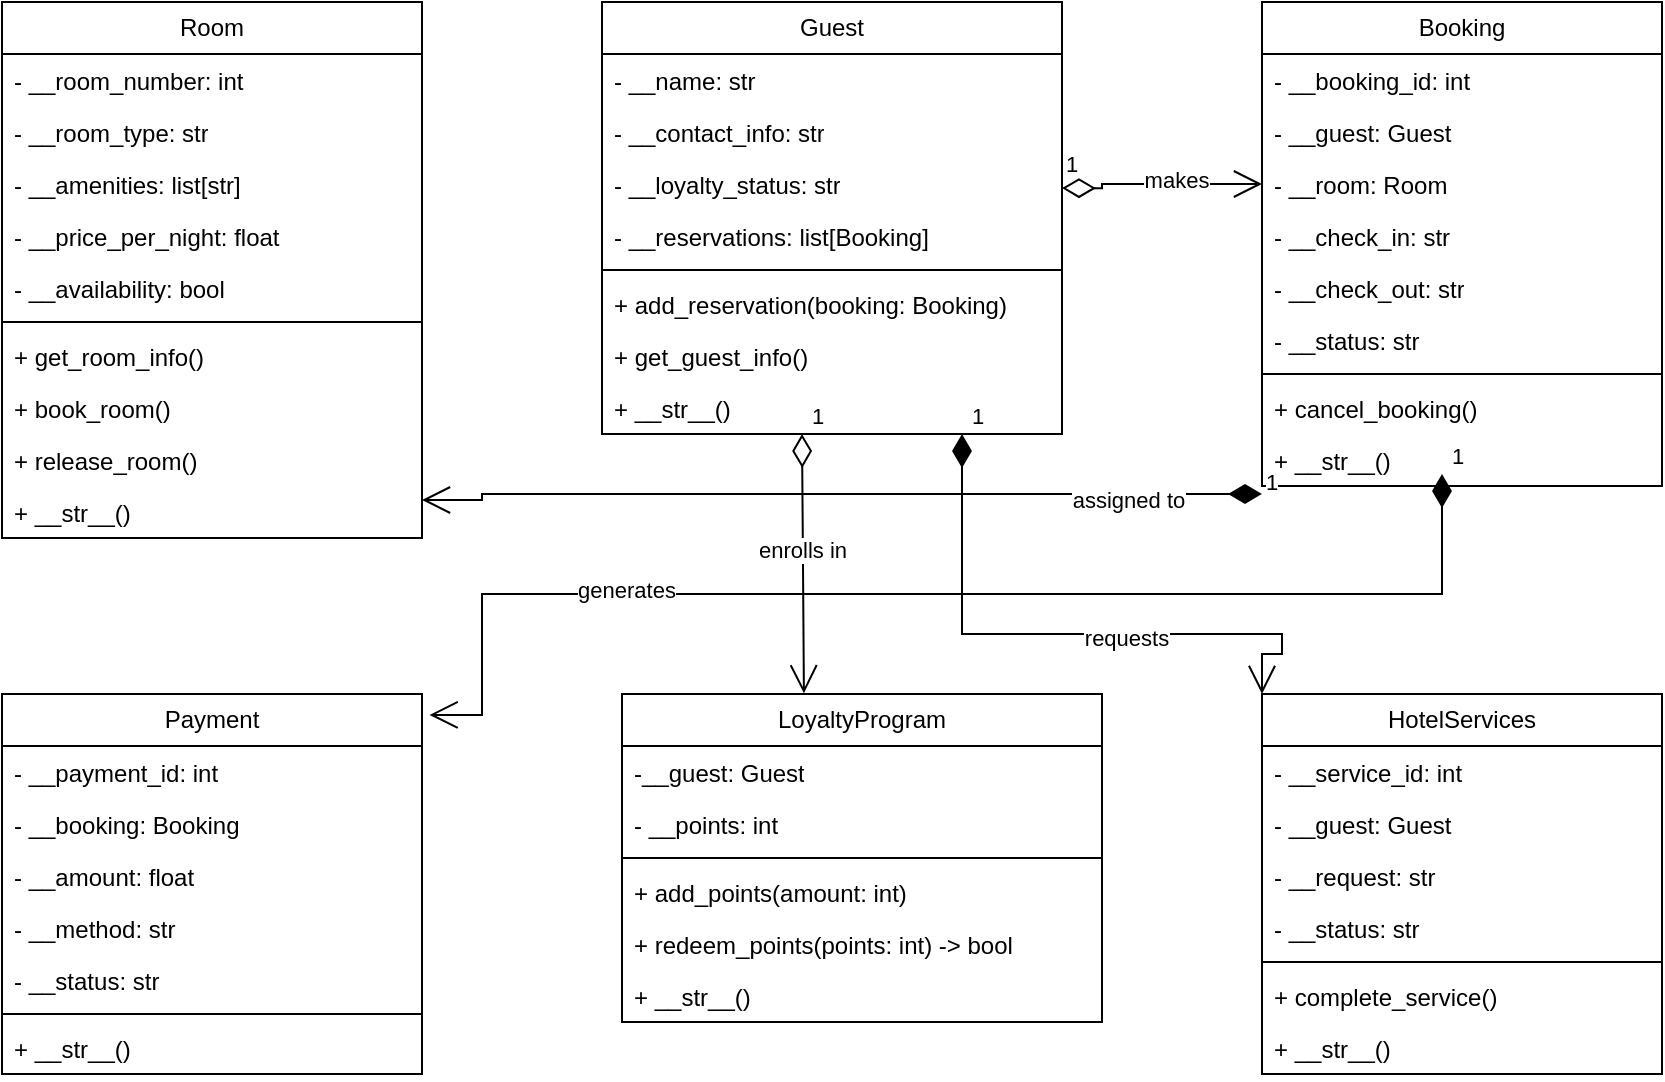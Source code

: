 <mxfile version="26.1.1">
  <diagram name="Page-1" id="Qk-E36Wh3I97Wk1eAL2I">
    <mxGraphModel grid="1" page="1" gridSize="10" guides="1" tooltips="1" connect="1" arrows="1" fold="1" pageScale="1" pageWidth="850" pageHeight="1100" math="0" shadow="0">
      <root>
        <mxCell id="0" />
        <mxCell id="1" parent="0" />
        <mxCell id="xBOw7SuZohSUBcHfsB74-1" value="Room" style="swimlane;fontStyle=0;childLayout=stackLayout;horizontal=1;startSize=26;fillColor=none;horizontalStack=0;resizeParent=1;resizeParentMax=0;resizeLast=0;collapsible=1;marginBottom=0;whiteSpace=wrap;html=1;" vertex="1" parent="1">
          <mxGeometry x="10" y="-226" width="210" height="268" as="geometry" />
        </mxCell>
        <mxCell id="xBOw7SuZohSUBcHfsB74-2" value="- __room_number: int" style="text;strokeColor=none;fillColor=none;align=left;verticalAlign=top;spacingLeft=4;spacingRight=4;overflow=hidden;rotatable=0;points=[[0,0.5],[1,0.5]];portConstraint=eastwest;whiteSpace=wrap;html=1;" vertex="1" parent="xBOw7SuZohSUBcHfsB74-1">
          <mxGeometry y="26" width="210" height="26" as="geometry" />
        </mxCell>
        <mxCell id="xBOw7SuZohSUBcHfsB74-3" value="- __room_type: str" style="text;strokeColor=none;fillColor=none;align=left;verticalAlign=top;spacingLeft=4;spacingRight=4;overflow=hidden;rotatable=0;points=[[0,0.5],[1,0.5]];portConstraint=eastwest;whiteSpace=wrap;html=1;" vertex="1" parent="xBOw7SuZohSUBcHfsB74-1">
          <mxGeometry y="52" width="210" height="26" as="geometry" />
        </mxCell>
        <mxCell id="xBOw7SuZohSUBcHfsB74-4" value="- __amenities: list[str]" style="text;strokeColor=none;fillColor=none;align=left;verticalAlign=top;spacingLeft=4;spacingRight=4;overflow=hidden;rotatable=0;points=[[0,0.5],[1,0.5]];portConstraint=eastwest;whiteSpace=wrap;html=1;" vertex="1" parent="xBOw7SuZohSUBcHfsB74-1">
          <mxGeometry y="78" width="210" height="26" as="geometry" />
        </mxCell>
        <mxCell id="xBOw7SuZohSUBcHfsB74-25" value="- __price_per_night: float" style="text;strokeColor=none;fillColor=none;align=left;verticalAlign=top;spacingLeft=4;spacingRight=4;overflow=hidden;rotatable=0;points=[[0,0.5],[1,0.5]];portConstraint=eastwest;whiteSpace=wrap;html=1;" vertex="1" parent="xBOw7SuZohSUBcHfsB74-1">
          <mxGeometry y="104" width="210" height="26" as="geometry" />
        </mxCell>
        <mxCell id="xBOw7SuZohSUBcHfsB74-26" value="- __availability: bool" style="text;strokeColor=none;fillColor=none;align=left;verticalAlign=top;spacingLeft=4;spacingRight=4;overflow=hidden;rotatable=0;points=[[0,0.5],[1,0.5]];portConstraint=eastwest;whiteSpace=wrap;html=1;" vertex="1" parent="xBOw7SuZohSUBcHfsB74-1">
          <mxGeometry y="130" width="210" height="26" as="geometry" />
        </mxCell>
        <mxCell id="xBOw7SuZohSUBcHfsB74-27" value="" style="line;strokeWidth=1;fillColor=none;align=left;verticalAlign=middle;spacingTop=-1;spacingLeft=3;spacingRight=3;rotatable=0;labelPosition=right;points=[];portConstraint=eastwest;strokeColor=inherit;" vertex="1" parent="xBOw7SuZohSUBcHfsB74-1">
          <mxGeometry y="156" width="210" height="8" as="geometry" />
        </mxCell>
        <mxCell id="xBOw7SuZohSUBcHfsB74-28" value="+ get_room_info()" style="text;strokeColor=none;fillColor=none;align=left;verticalAlign=top;spacingLeft=4;spacingRight=4;overflow=hidden;rotatable=0;points=[[0,0.5],[1,0.5]];portConstraint=eastwest;whiteSpace=wrap;html=1;" vertex="1" parent="xBOw7SuZohSUBcHfsB74-1">
          <mxGeometry y="164" width="210" height="26" as="geometry" />
        </mxCell>
        <mxCell id="xBOw7SuZohSUBcHfsB74-29" value="+ book_room()" style="text;strokeColor=none;fillColor=none;align=left;verticalAlign=top;spacingLeft=4;spacingRight=4;overflow=hidden;rotatable=0;points=[[0,0.5],[1,0.5]];portConstraint=eastwest;whiteSpace=wrap;html=1;" vertex="1" parent="xBOw7SuZohSUBcHfsB74-1">
          <mxGeometry y="190" width="210" height="26" as="geometry" />
        </mxCell>
        <mxCell id="xBOw7SuZohSUBcHfsB74-30" value="+ release_room()" style="text;strokeColor=none;fillColor=none;align=left;verticalAlign=top;spacingLeft=4;spacingRight=4;overflow=hidden;rotatable=0;points=[[0,0.5],[1,0.5]];portConstraint=eastwest;whiteSpace=wrap;html=1;" vertex="1" parent="xBOw7SuZohSUBcHfsB74-1">
          <mxGeometry y="216" width="210" height="26" as="geometry" />
        </mxCell>
        <mxCell id="xBOw7SuZohSUBcHfsB74-31" value="+ __str__()" style="text;strokeColor=none;fillColor=none;align=left;verticalAlign=top;spacingLeft=4;spacingRight=4;overflow=hidden;rotatable=0;points=[[0,0.5],[1,0.5]];portConstraint=eastwest;whiteSpace=wrap;html=1;" vertex="1" parent="xBOw7SuZohSUBcHfsB74-1">
          <mxGeometry y="242" width="210" height="26" as="geometry" />
        </mxCell>
        <mxCell id="xBOw7SuZohSUBcHfsB74-5" value="Guest" style="swimlane;fontStyle=0;childLayout=stackLayout;horizontal=1;startSize=26;fillColor=none;horizontalStack=0;resizeParent=1;resizeParentMax=0;resizeLast=0;collapsible=1;marginBottom=0;whiteSpace=wrap;html=1;" vertex="1" parent="1">
          <mxGeometry x="310" y="-226" width="230" height="216" as="geometry" />
        </mxCell>
        <mxCell id="xBOw7SuZohSUBcHfsB74-6" value="- __name: str" style="text;strokeColor=none;fillColor=none;align=left;verticalAlign=top;spacingLeft=4;spacingRight=4;overflow=hidden;rotatable=0;points=[[0,0.5],[1,0.5]];portConstraint=eastwest;whiteSpace=wrap;html=1;" vertex="1" parent="xBOw7SuZohSUBcHfsB74-5">
          <mxGeometry y="26" width="230" height="26" as="geometry" />
        </mxCell>
        <mxCell id="xBOw7SuZohSUBcHfsB74-7" value="- __contact_info: str" style="text;strokeColor=none;fillColor=none;align=left;verticalAlign=top;spacingLeft=4;spacingRight=4;overflow=hidden;rotatable=0;points=[[0,0.5],[1,0.5]];portConstraint=eastwest;whiteSpace=wrap;html=1;" vertex="1" parent="xBOw7SuZohSUBcHfsB74-5">
          <mxGeometry y="52" width="230" height="26" as="geometry" />
        </mxCell>
        <mxCell id="xBOw7SuZohSUBcHfsB74-8" value="- __loyalty_status: str" style="text;strokeColor=none;fillColor=none;align=left;verticalAlign=top;spacingLeft=4;spacingRight=4;overflow=hidden;rotatable=0;points=[[0,0.5],[1,0.5]];portConstraint=eastwest;whiteSpace=wrap;html=1;" vertex="1" parent="xBOw7SuZohSUBcHfsB74-5">
          <mxGeometry y="78" width="230" height="26" as="geometry" />
        </mxCell>
        <mxCell id="xBOw7SuZohSUBcHfsB74-34" value="- __reservations: list[Booking]" style="text;strokeColor=none;fillColor=none;align=left;verticalAlign=top;spacingLeft=4;spacingRight=4;overflow=hidden;rotatable=0;points=[[0,0.5],[1,0.5]];portConstraint=eastwest;whiteSpace=wrap;html=1;" vertex="1" parent="xBOw7SuZohSUBcHfsB74-5">
          <mxGeometry y="104" width="230" height="26" as="geometry" />
        </mxCell>
        <mxCell id="xBOw7SuZohSUBcHfsB74-35" value="" style="line;strokeWidth=1;fillColor=none;align=left;verticalAlign=middle;spacingTop=-1;spacingLeft=3;spacingRight=3;rotatable=0;labelPosition=right;points=[];portConstraint=eastwest;strokeColor=inherit;" vertex="1" parent="xBOw7SuZohSUBcHfsB74-5">
          <mxGeometry y="130" width="230" height="8" as="geometry" />
        </mxCell>
        <mxCell id="xBOw7SuZohSUBcHfsB74-36" value="+ add_reservation(booking: Booking)&lt;span style=&quot;white-space:pre&quot;&gt;&#x9;&lt;/span&gt;" style="text;strokeColor=none;fillColor=none;align=left;verticalAlign=top;spacingLeft=4;spacingRight=4;overflow=hidden;rotatable=0;points=[[0,0.5],[1,0.5]];portConstraint=eastwest;whiteSpace=wrap;html=1;" vertex="1" parent="xBOw7SuZohSUBcHfsB74-5">
          <mxGeometry y="138" width="230" height="26" as="geometry" />
        </mxCell>
        <mxCell id="xBOw7SuZohSUBcHfsB74-37" value="+ get_guest_info()&lt;span style=&quot;white-space:pre&quot;&gt;&#x9;&lt;/span&gt;" style="text;strokeColor=none;fillColor=none;align=left;verticalAlign=top;spacingLeft=4;spacingRight=4;overflow=hidden;rotatable=0;points=[[0,0.5],[1,0.5]];portConstraint=eastwest;whiteSpace=wrap;html=1;" vertex="1" parent="xBOw7SuZohSUBcHfsB74-5">
          <mxGeometry y="164" width="230" height="26" as="geometry" />
        </mxCell>
        <mxCell id="xBOw7SuZohSUBcHfsB74-38" value="+ __str__()" style="text;strokeColor=none;fillColor=none;align=left;verticalAlign=top;spacingLeft=4;spacingRight=4;overflow=hidden;rotatable=0;points=[[0,0.5],[1,0.5]];portConstraint=eastwest;whiteSpace=wrap;html=1;" vertex="1" parent="xBOw7SuZohSUBcHfsB74-5">
          <mxGeometry y="190" width="230" height="26" as="geometry" />
        </mxCell>
        <mxCell id="xBOw7SuZohSUBcHfsB74-9" value="Booking" style="swimlane;fontStyle=0;childLayout=stackLayout;horizontal=1;startSize=26;fillColor=none;horizontalStack=0;resizeParent=1;resizeParentMax=0;resizeLast=0;collapsible=1;marginBottom=0;whiteSpace=wrap;html=1;" vertex="1" parent="1">
          <mxGeometry x="640" y="-226" width="200" height="242" as="geometry" />
        </mxCell>
        <mxCell id="xBOw7SuZohSUBcHfsB74-10" value="- __booking_id: int" style="text;strokeColor=none;fillColor=none;align=left;verticalAlign=top;spacingLeft=4;spacingRight=4;overflow=hidden;rotatable=0;points=[[0,0.5],[1,0.5]];portConstraint=eastwest;whiteSpace=wrap;html=1;" vertex="1" parent="xBOw7SuZohSUBcHfsB74-9">
          <mxGeometry y="26" width="200" height="26" as="geometry" />
        </mxCell>
        <mxCell id="xBOw7SuZohSUBcHfsB74-11" value="- __guest: Guest" style="text;strokeColor=none;fillColor=none;align=left;verticalAlign=top;spacingLeft=4;spacingRight=4;overflow=hidden;rotatable=0;points=[[0,0.5],[1,0.5]];portConstraint=eastwest;whiteSpace=wrap;html=1;" vertex="1" parent="xBOw7SuZohSUBcHfsB74-9">
          <mxGeometry y="52" width="200" height="26" as="geometry" />
        </mxCell>
        <mxCell id="xBOw7SuZohSUBcHfsB74-12" value="- __room: Room" style="text;strokeColor=none;fillColor=none;align=left;verticalAlign=top;spacingLeft=4;spacingRight=4;overflow=hidden;rotatable=0;points=[[0,0.5],[1,0.5]];portConstraint=eastwest;whiteSpace=wrap;html=1;" vertex="1" parent="xBOw7SuZohSUBcHfsB74-9">
          <mxGeometry y="78" width="200" height="26" as="geometry" />
        </mxCell>
        <mxCell id="xBOw7SuZohSUBcHfsB74-39" value="- __check_in: str" style="text;strokeColor=none;fillColor=none;align=left;verticalAlign=top;spacingLeft=4;spacingRight=4;overflow=hidden;rotatable=0;points=[[0,0.5],[1,0.5]];portConstraint=eastwest;whiteSpace=wrap;html=1;" vertex="1" parent="xBOw7SuZohSUBcHfsB74-9">
          <mxGeometry y="104" width="200" height="26" as="geometry" />
        </mxCell>
        <mxCell id="xBOw7SuZohSUBcHfsB74-40" value="- __check_out: str" style="text;strokeColor=none;fillColor=none;align=left;verticalAlign=top;spacingLeft=4;spacingRight=4;overflow=hidden;rotatable=0;points=[[0,0.5],[1,0.5]];portConstraint=eastwest;whiteSpace=wrap;html=1;" vertex="1" parent="xBOw7SuZohSUBcHfsB74-9">
          <mxGeometry y="130" width="200" height="26" as="geometry" />
        </mxCell>
        <mxCell id="xBOw7SuZohSUBcHfsB74-41" value="- __status: str" style="text;strokeColor=none;fillColor=none;align=left;verticalAlign=top;spacingLeft=4;spacingRight=4;overflow=hidden;rotatable=0;points=[[0,0.5],[1,0.5]];portConstraint=eastwest;whiteSpace=wrap;html=1;" vertex="1" parent="xBOw7SuZohSUBcHfsB74-9">
          <mxGeometry y="156" width="200" height="26" as="geometry" />
        </mxCell>
        <mxCell id="xBOw7SuZohSUBcHfsB74-42" value="" style="line;strokeWidth=1;fillColor=none;align=left;verticalAlign=middle;spacingTop=-1;spacingLeft=3;spacingRight=3;rotatable=0;labelPosition=right;points=[];portConstraint=eastwest;strokeColor=inherit;" vertex="1" parent="xBOw7SuZohSUBcHfsB74-9">
          <mxGeometry y="182" width="200" height="8" as="geometry" />
        </mxCell>
        <mxCell id="xBOw7SuZohSUBcHfsB74-43" value="+ cancel_booking()&lt;span style=&quot;white-space:pre&quot;&gt;&#x9;&lt;/span&gt;" style="text;strokeColor=none;fillColor=none;align=left;verticalAlign=top;spacingLeft=4;spacingRight=4;overflow=hidden;rotatable=0;points=[[0,0.5],[1,0.5]];portConstraint=eastwest;whiteSpace=wrap;html=1;" vertex="1" parent="xBOw7SuZohSUBcHfsB74-9">
          <mxGeometry y="190" width="200" height="26" as="geometry" />
        </mxCell>
        <mxCell id="xBOw7SuZohSUBcHfsB74-44" value="+ __str__()" style="text;strokeColor=none;fillColor=none;align=left;verticalAlign=top;spacingLeft=4;spacingRight=4;overflow=hidden;rotatable=0;points=[[0,0.5],[1,0.5]];portConstraint=eastwest;whiteSpace=wrap;html=1;" vertex="1" parent="xBOw7SuZohSUBcHfsB74-9">
          <mxGeometry y="216" width="200" height="26" as="geometry" />
        </mxCell>
        <mxCell id="Un8WxppIJP1Dj3trvzLL-9" value="1" style="endArrow=open;html=1;endSize=12;startArrow=diamondThin;startSize=14;startFill=1;edgeStyle=orthogonalEdgeStyle;align=left;verticalAlign=bottom;rounded=0;entryX=1.018;entryY=0.055;entryDx=0;entryDy=0;entryPerimeter=0;" edge="1" parent="xBOw7SuZohSUBcHfsB74-9" target="xBOw7SuZohSUBcHfsB74-13">
          <mxGeometry x="-1" y="3" relative="1" as="geometry">
            <mxPoint x="90" y="236" as="sourcePoint" />
            <mxPoint x="-400" y="366" as="targetPoint" />
            <Array as="points">
              <mxPoint x="90" y="296" />
              <mxPoint x="-390" y="296" />
              <mxPoint x="-390" y="357" />
            </Array>
          </mxGeometry>
        </mxCell>
        <mxCell id="Un8WxppIJP1Dj3trvzLL-15" value="generates" style="edgeLabel;html=1;align=center;verticalAlign=middle;resizable=0;points=[];" connectable="0" vertex="1" parent="Un8WxppIJP1Dj3trvzLL-9">
          <mxGeometry x="0.496" y="-2" relative="1" as="geometry">
            <mxPoint x="1" as="offset" />
          </mxGeometry>
        </mxCell>
        <mxCell id="xBOw7SuZohSUBcHfsB74-13" value="Payment" style="swimlane;fontStyle=0;childLayout=stackLayout;horizontal=1;startSize=26;fillColor=none;horizontalStack=0;resizeParent=1;resizeParentMax=0;resizeLast=0;collapsible=1;marginBottom=0;whiteSpace=wrap;html=1;" vertex="1" parent="1">
          <mxGeometry x="10" y="120" width="210" height="190" as="geometry" />
        </mxCell>
        <mxCell id="xBOw7SuZohSUBcHfsB74-14" value="- __payment_id: int" style="text;strokeColor=none;fillColor=none;align=left;verticalAlign=top;spacingLeft=4;spacingRight=4;overflow=hidden;rotatable=0;points=[[0,0.5],[1,0.5]];portConstraint=eastwest;whiteSpace=wrap;html=1;" vertex="1" parent="xBOw7SuZohSUBcHfsB74-13">
          <mxGeometry y="26" width="210" height="26" as="geometry" />
        </mxCell>
        <mxCell id="xBOw7SuZohSUBcHfsB74-15" value="- __booking: Booking" style="text;strokeColor=none;fillColor=none;align=left;verticalAlign=top;spacingLeft=4;spacingRight=4;overflow=hidden;rotatable=0;points=[[0,0.5],[1,0.5]];portConstraint=eastwest;whiteSpace=wrap;html=1;" vertex="1" parent="xBOw7SuZohSUBcHfsB74-13">
          <mxGeometry y="52" width="210" height="26" as="geometry" />
        </mxCell>
        <mxCell id="xBOw7SuZohSUBcHfsB74-16" value="-&amp;nbsp;__amount: float" style="text;strokeColor=none;fillColor=none;align=left;verticalAlign=top;spacingLeft=4;spacingRight=4;overflow=hidden;rotatable=0;points=[[0,0.5],[1,0.5]];portConstraint=eastwest;whiteSpace=wrap;html=1;" vertex="1" parent="xBOw7SuZohSUBcHfsB74-13">
          <mxGeometry y="78" width="210" height="26" as="geometry" />
        </mxCell>
        <mxCell id="xBOw7SuZohSUBcHfsB74-45" value="- __method: str" style="text;strokeColor=none;fillColor=none;align=left;verticalAlign=top;spacingLeft=4;spacingRight=4;overflow=hidden;rotatable=0;points=[[0,0.5],[1,0.5]];portConstraint=eastwest;whiteSpace=wrap;html=1;" vertex="1" parent="xBOw7SuZohSUBcHfsB74-13">
          <mxGeometry y="104" width="210" height="26" as="geometry" />
        </mxCell>
        <mxCell id="xBOw7SuZohSUBcHfsB74-46" value="- __status: str" style="text;strokeColor=none;fillColor=none;align=left;verticalAlign=top;spacingLeft=4;spacingRight=4;overflow=hidden;rotatable=0;points=[[0,0.5],[1,0.5]];portConstraint=eastwest;whiteSpace=wrap;html=1;" vertex="1" parent="xBOw7SuZohSUBcHfsB74-13">
          <mxGeometry y="130" width="210" height="26" as="geometry" />
        </mxCell>
        <mxCell id="xBOw7SuZohSUBcHfsB74-47" value="" style="line;strokeWidth=1;fillColor=none;align=left;verticalAlign=middle;spacingTop=-1;spacingLeft=3;spacingRight=3;rotatable=0;labelPosition=right;points=[];portConstraint=eastwest;strokeColor=inherit;" vertex="1" parent="xBOw7SuZohSUBcHfsB74-13">
          <mxGeometry y="156" width="210" height="8" as="geometry" />
        </mxCell>
        <mxCell id="xBOw7SuZohSUBcHfsB74-48" value="+ __str__()" style="text;strokeColor=none;fillColor=none;align=left;verticalAlign=top;spacingLeft=4;spacingRight=4;overflow=hidden;rotatable=0;points=[[0,0.5],[1,0.5]];portConstraint=eastwest;whiteSpace=wrap;html=1;" vertex="1" parent="xBOw7SuZohSUBcHfsB74-13">
          <mxGeometry y="164" width="210" height="26" as="geometry" />
        </mxCell>
        <mxCell id="xBOw7SuZohSUBcHfsB74-17" value="LoyaltyProgram" style="swimlane;fontStyle=0;childLayout=stackLayout;horizontal=1;startSize=26;fillColor=none;horizontalStack=0;resizeParent=1;resizeParentMax=0;resizeLast=0;collapsible=1;marginBottom=0;whiteSpace=wrap;html=1;" vertex="1" parent="1">
          <mxGeometry x="320" y="120" width="240" height="164" as="geometry" />
        </mxCell>
        <mxCell id="xBOw7SuZohSUBcHfsB74-18" value="-__guest: Guest" style="text;strokeColor=none;fillColor=none;align=left;verticalAlign=top;spacingLeft=4;spacingRight=4;overflow=hidden;rotatable=0;points=[[0,0.5],[1,0.5]];portConstraint=eastwest;whiteSpace=wrap;html=1;" vertex="1" parent="xBOw7SuZohSUBcHfsB74-17">
          <mxGeometry y="26" width="240" height="26" as="geometry" />
        </mxCell>
        <mxCell id="xBOw7SuZohSUBcHfsB74-19" value="- __points: int" style="text;strokeColor=none;fillColor=none;align=left;verticalAlign=top;spacingLeft=4;spacingRight=4;overflow=hidden;rotatable=0;points=[[0,0.5],[1,0.5]];portConstraint=eastwest;whiteSpace=wrap;html=1;" vertex="1" parent="xBOw7SuZohSUBcHfsB74-17">
          <mxGeometry y="52" width="240" height="26" as="geometry" />
        </mxCell>
        <mxCell id="xBOw7SuZohSUBcHfsB74-49" value="" style="line;strokeWidth=1;fillColor=none;align=left;verticalAlign=middle;spacingTop=-1;spacingLeft=3;spacingRight=3;rotatable=0;labelPosition=right;points=[];portConstraint=eastwest;strokeColor=inherit;" vertex="1" parent="xBOw7SuZohSUBcHfsB74-17">
          <mxGeometry y="78" width="240" height="8" as="geometry" />
        </mxCell>
        <mxCell id="xBOw7SuZohSUBcHfsB74-20" value="+ add_points(amount: int)&lt;span style=&quot;white-space:pre&quot;&gt;&#x9;&lt;/span&gt;" style="text;strokeColor=none;fillColor=none;align=left;verticalAlign=top;spacingLeft=4;spacingRight=4;overflow=hidden;rotatable=0;points=[[0,0.5],[1,0.5]];portConstraint=eastwest;whiteSpace=wrap;html=1;" vertex="1" parent="xBOw7SuZohSUBcHfsB74-17">
          <mxGeometry y="86" width="240" height="26" as="geometry" />
        </mxCell>
        <mxCell id="xBOw7SuZohSUBcHfsB74-50" value="+ redeem_points(points: int) -&amp;gt; bool&lt;span style=&quot;white-space:pre&quot;&gt;&#x9;&lt;/span&gt;" style="text;strokeColor=none;fillColor=none;align=left;verticalAlign=top;spacingLeft=4;spacingRight=4;overflow=hidden;rotatable=0;points=[[0,0.5],[1,0.5]];portConstraint=eastwest;whiteSpace=wrap;html=1;" vertex="1" parent="xBOw7SuZohSUBcHfsB74-17">
          <mxGeometry y="112" width="240" height="26" as="geometry" />
        </mxCell>
        <mxCell id="xBOw7SuZohSUBcHfsB74-51" value="+ __str__()&lt;span style=&quot;white-space:pre&quot;&gt;&#x9;&lt;/span&gt;" style="text;strokeColor=none;fillColor=none;align=left;verticalAlign=top;spacingLeft=4;spacingRight=4;overflow=hidden;rotatable=0;points=[[0,0.5],[1,0.5]];portConstraint=eastwest;whiteSpace=wrap;html=1;" vertex="1" parent="xBOw7SuZohSUBcHfsB74-17">
          <mxGeometry y="138" width="240" height="26" as="geometry" />
        </mxCell>
        <mxCell id="xBOw7SuZohSUBcHfsB74-21" value="HotelServices" style="swimlane;fontStyle=0;childLayout=stackLayout;horizontal=1;startSize=26;fillColor=none;horizontalStack=0;resizeParent=1;resizeParentMax=0;resizeLast=0;collapsible=1;marginBottom=0;whiteSpace=wrap;html=1;" vertex="1" parent="1">
          <mxGeometry x="640" y="120" width="200" height="190" as="geometry" />
        </mxCell>
        <mxCell id="xBOw7SuZohSUBcHfsB74-22" value="- __service_id: int" style="text;strokeColor=none;fillColor=none;align=left;verticalAlign=top;spacingLeft=4;spacingRight=4;overflow=hidden;rotatable=0;points=[[0,0.5],[1,0.5]];portConstraint=eastwest;whiteSpace=wrap;html=1;" vertex="1" parent="xBOw7SuZohSUBcHfsB74-21">
          <mxGeometry y="26" width="200" height="26" as="geometry" />
        </mxCell>
        <mxCell id="xBOw7SuZohSUBcHfsB74-23" value="-&amp;nbsp;__guest: Guest" style="text;strokeColor=none;fillColor=none;align=left;verticalAlign=top;spacingLeft=4;spacingRight=4;overflow=hidden;rotatable=0;points=[[0,0.5],[1,0.5]];portConstraint=eastwest;whiteSpace=wrap;html=1;" vertex="1" parent="xBOw7SuZohSUBcHfsB74-21">
          <mxGeometry y="52" width="200" height="26" as="geometry" />
        </mxCell>
        <mxCell id="xBOw7SuZohSUBcHfsB74-24" value="- __request: str" style="text;strokeColor=none;fillColor=none;align=left;verticalAlign=top;spacingLeft=4;spacingRight=4;overflow=hidden;rotatable=0;points=[[0,0.5],[1,0.5]];portConstraint=eastwest;whiteSpace=wrap;html=1;" vertex="1" parent="xBOw7SuZohSUBcHfsB74-21">
          <mxGeometry y="78" width="200" height="26" as="geometry" />
        </mxCell>
        <mxCell id="xBOw7SuZohSUBcHfsB74-53" value="- __status: str" style="text;strokeColor=none;fillColor=none;align=left;verticalAlign=top;spacingLeft=4;spacingRight=4;overflow=hidden;rotatable=0;points=[[0,0.5],[1,0.5]];portConstraint=eastwest;whiteSpace=wrap;html=1;" vertex="1" parent="xBOw7SuZohSUBcHfsB74-21">
          <mxGeometry y="104" width="200" height="26" as="geometry" />
        </mxCell>
        <mxCell id="xBOw7SuZohSUBcHfsB74-52" value="" style="line;strokeWidth=1;fillColor=none;align=left;verticalAlign=middle;spacingTop=-1;spacingLeft=3;spacingRight=3;rotatable=0;labelPosition=right;points=[];portConstraint=eastwest;strokeColor=inherit;" vertex="1" parent="xBOw7SuZohSUBcHfsB74-21">
          <mxGeometry y="130" width="200" height="8" as="geometry" />
        </mxCell>
        <mxCell id="xBOw7SuZohSUBcHfsB74-56" value="+ complete_service()" style="text;strokeColor=none;fillColor=none;align=left;verticalAlign=top;spacingLeft=4;spacingRight=4;overflow=hidden;rotatable=0;points=[[0,0.5],[1,0.5]];portConstraint=eastwest;whiteSpace=wrap;html=1;" vertex="1" parent="xBOw7SuZohSUBcHfsB74-21">
          <mxGeometry y="138" width="200" height="26" as="geometry" />
        </mxCell>
        <mxCell id="xBOw7SuZohSUBcHfsB74-57" value="+ __str__()" style="text;strokeColor=none;fillColor=none;align=left;verticalAlign=top;spacingLeft=4;spacingRight=4;overflow=hidden;rotatable=0;points=[[0,0.5],[1,0.5]];portConstraint=eastwest;whiteSpace=wrap;html=1;" vertex="1" parent="xBOw7SuZohSUBcHfsB74-21">
          <mxGeometry y="164" width="200" height="26" as="geometry" />
        </mxCell>
        <mxCell id="Un8WxppIJP1Dj3trvzLL-3" value="1" style="endArrow=open;html=1;endSize=12;startArrow=diamondThin;startSize=14;startFill=0;edgeStyle=orthogonalEdgeStyle;align=left;verticalAlign=bottom;rounded=0;" edge="1" parent="1" target="xBOw7SuZohSUBcHfsB74-12">
          <mxGeometry x="-1" y="3" relative="1" as="geometry">
            <mxPoint x="540" y="-132.95" as="sourcePoint" />
            <mxPoint x="645.4" y="-137.518" as="targetPoint" />
            <Array as="points">
              <mxPoint x="560" y="-133" />
              <mxPoint x="560" y="-135" />
            </Array>
          </mxGeometry>
        </mxCell>
        <mxCell id="Un8WxppIJP1Dj3trvzLL-12" value="makes" style="edgeLabel;html=1;align=center;verticalAlign=middle;resizable=0;points=[];" connectable="0" vertex="1" parent="Un8WxppIJP1Dj3trvzLL-3">
          <mxGeometry x="0.146" y="2" relative="1" as="geometry">
            <mxPoint as="offset" />
          </mxGeometry>
        </mxCell>
        <mxCell id="Un8WxppIJP1Dj3trvzLL-4" value="1" style="endArrow=open;html=1;endSize=12;startArrow=diamondThin;startSize=14;startFill=0;edgeStyle=orthogonalEdgeStyle;align=left;verticalAlign=bottom;rounded=0;entryX=0.379;entryY=-0.002;entryDx=0;entryDy=0;entryPerimeter=0;" edge="1" parent="1" target="xBOw7SuZohSUBcHfsB74-17">
          <mxGeometry x="-1" y="3" relative="1" as="geometry">
            <mxPoint x="410" y="-10" as="sourcePoint" />
            <mxPoint x="570" y="-10" as="targetPoint" />
          </mxGeometry>
        </mxCell>
        <mxCell id="Un8WxppIJP1Dj3trvzLL-16" value="enrolls in" style="edgeLabel;html=1;align=center;verticalAlign=middle;resizable=0;points=[];" connectable="0" vertex="1" parent="Un8WxppIJP1Dj3trvzLL-4">
          <mxGeometry x="-0.135" y="-1" relative="1" as="geometry">
            <mxPoint y="1" as="offset" />
          </mxGeometry>
        </mxCell>
        <mxCell id="Un8WxppIJP1Dj3trvzLL-6" value="1" style="endArrow=open;html=1;endSize=12;startArrow=diamondThin;startSize=14;startFill=1;edgeStyle=orthogonalEdgeStyle;align=left;verticalAlign=bottom;rounded=0;entryX=1;entryY=0.5;entryDx=0;entryDy=0;" edge="1" parent="1">
          <mxGeometry x="-1" y="3" relative="1" as="geometry">
            <mxPoint x="640" y="20" as="sourcePoint" />
            <mxPoint x="220" y="23" as="targetPoint" />
            <Array as="points">
              <mxPoint x="250" y="20" />
              <mxPoint x="250" y="23" />
            </Array>
          </mxGeometry>
        </mxCell>
        <mxCell id="Un8WxppIJP1Dj3trvzLL-13" value="assigned to" style="edgeLabel;html=1;align=center;verticalAlign=middle;resizable=0;points=[];" connectable="0" vertex="1" parent="Un8WxppIJP1Dj3trvzLL-6">
          <mxGeometry x="-0.682" y="3" relative="1" as="geometry">
            <mxPoint as="offset" />
          </mxGeometry>
        </mxCell>
        <mxCell id="Un8WxppIJP1Dj3trvzLL-11" value="1" style="endArrow=open;html=1;endSize=12;startArrow=diamondThin;startSize=14;startFill=1;edgeStyle=orthogonalEdgeStyle;align=left;verticalAlign=bottom;rounded=0;entryX=0;entryY=0;entryDx=0;entryDy=0;" edge="1" parent="1" target="xBOw7SuZohSUBcHfsB74-21">
          <mxGeometry x="-1" y="3" relative="1" as="geometry">
            <mxPoint x="490" y="-10" as="sourcePoint" />
            <mxPoint x="650" y="-10" as="targetPoint" />
            <Array as="points">
              <mxPoint x="490" y="90" />
              <mxPoint x="650" y="90" />
              <mxPoint x="650" y="100" />
              <mxPoint x="640" y="100" />
            </Array>
          </mxGeometry>
        </mxCell>
        <mxCell id="Un8WxppIJP1Dj3trvzLL-18" value="requests" style="edgeLabel;html=1;align=center;verticalAlign=middle;resizable=0;points=[];" connectable="0" vertex="1" parent="Un8WxppIJP1Dj3trvzLL-11">
          <mxGeometry x="0.219" y="-2" relative="1" as="geometry">
            <mxPoint x="-1" as="offset" />
          </mxGeometry>
        </mxCell>
      </root>
    </mxGraphModel>
  </diagram>
</mxfile>
